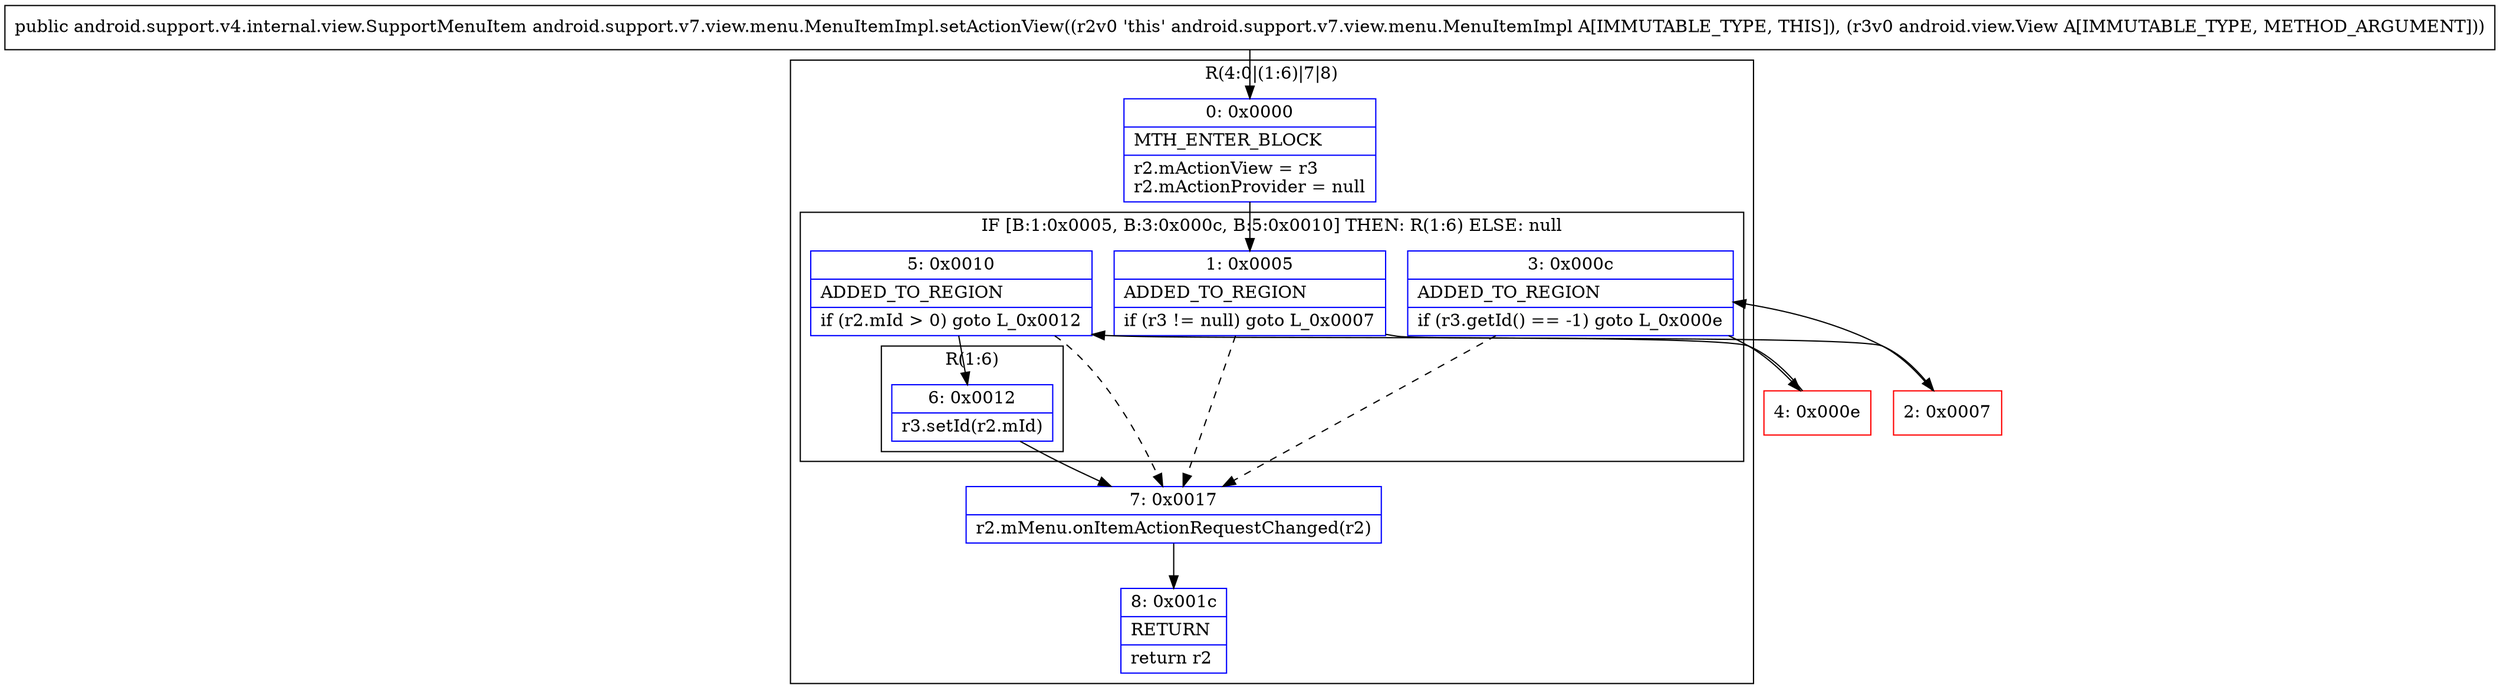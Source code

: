 digraph "CFG forandroid.support.v7.view.menu.MenuItemImpl.setActionView(Landroid\/view\/View;)Landroid\/support\/v4\/internal\/view\/SupportMenuItem;" {
subgraph cluster_Region_695022624 {
label = "R(4:0|(1:6)|7|8)";
node [shape=record,color=blue];
Node_0 [shape=record,label="{0\:\ 0x0000|MTH_ENTER_BLOCK\l|r2.mActionView = r3\lr2.mActionProvider = null\l}"];
subgraph cluster_IfRegion_452024978 {
label = "IF [B:1:0x0005, B:3:0x000c, B:5:0x0010] THEN: R(1:6) ELSE: null";
node [shape=record,color=blue];
Node_1 [shape=record,label="{1\:\ 0x0005|ADDED_TO_REGION\l|if (r3 != null) goto L_0x0007\l}"];
Node_3 [shape=record,label="{3\:\ 0x000c|ADDED_TO_REGION\l|if (r3.getId() == \-1) goto L_0x000e\l}"];
Node_5 [shape=record,label="{5\:\ 0x0010|ADDED_TO_REGION\l|if (r2.mId \> 0) goto L_0x0012\l}"];
subgraph cluster_Region_479253184 {
label = "R(1:6)";
node [shape=record,color=blue];
Node_6 [shape=record,label="{6\:\ 0x0012|r3.setId(r2.mId)\l}"];
}
}
Node_7 [shape=record,label="{7\:\ 0x0017|r2.mMenu.onItemActionRequestChanged(r2)\l}"];
Node_8 [shape=record,label="{8\:\ 0x001c|RETURN\l|return r2\l}"];
}
Node_2 [shape=record,color=red,label="{2\:\ 0x0007}"];
Node_4 [shape=record,color=red,label="{4\:\ 0x000e}"];
MethodNode[shape=record,label="{public android.support.v4.internal.view.SupportMenuItem android.support.v7.view.menu.MenuItemImpl.setActionView((r2v0 'this' android.support.v7.view.menu.MenuItemImpl A[IMMUTABLE_TYPE, THIS]), (r3v0 android.view.View A[IMMUTABLE_TYPE, METHOD_ARGUMENT])) }"];
MethodNode -> Node_0;
Node_0 -> Node_1;
Node_1 -> Node_2;
Node_1 -> Node_7[style=dashed];
Node_3 -> Node_4;
Node_3 -> Node_7[style=dashed];
Node_5 -> Node_6;
Node_5 -> Node_7[style=dashed];
Node_6 -> Node_7;
Node_7 -> Node_8;
Node_2 -> Node_3;
Node_4 -> Node_5;
}

